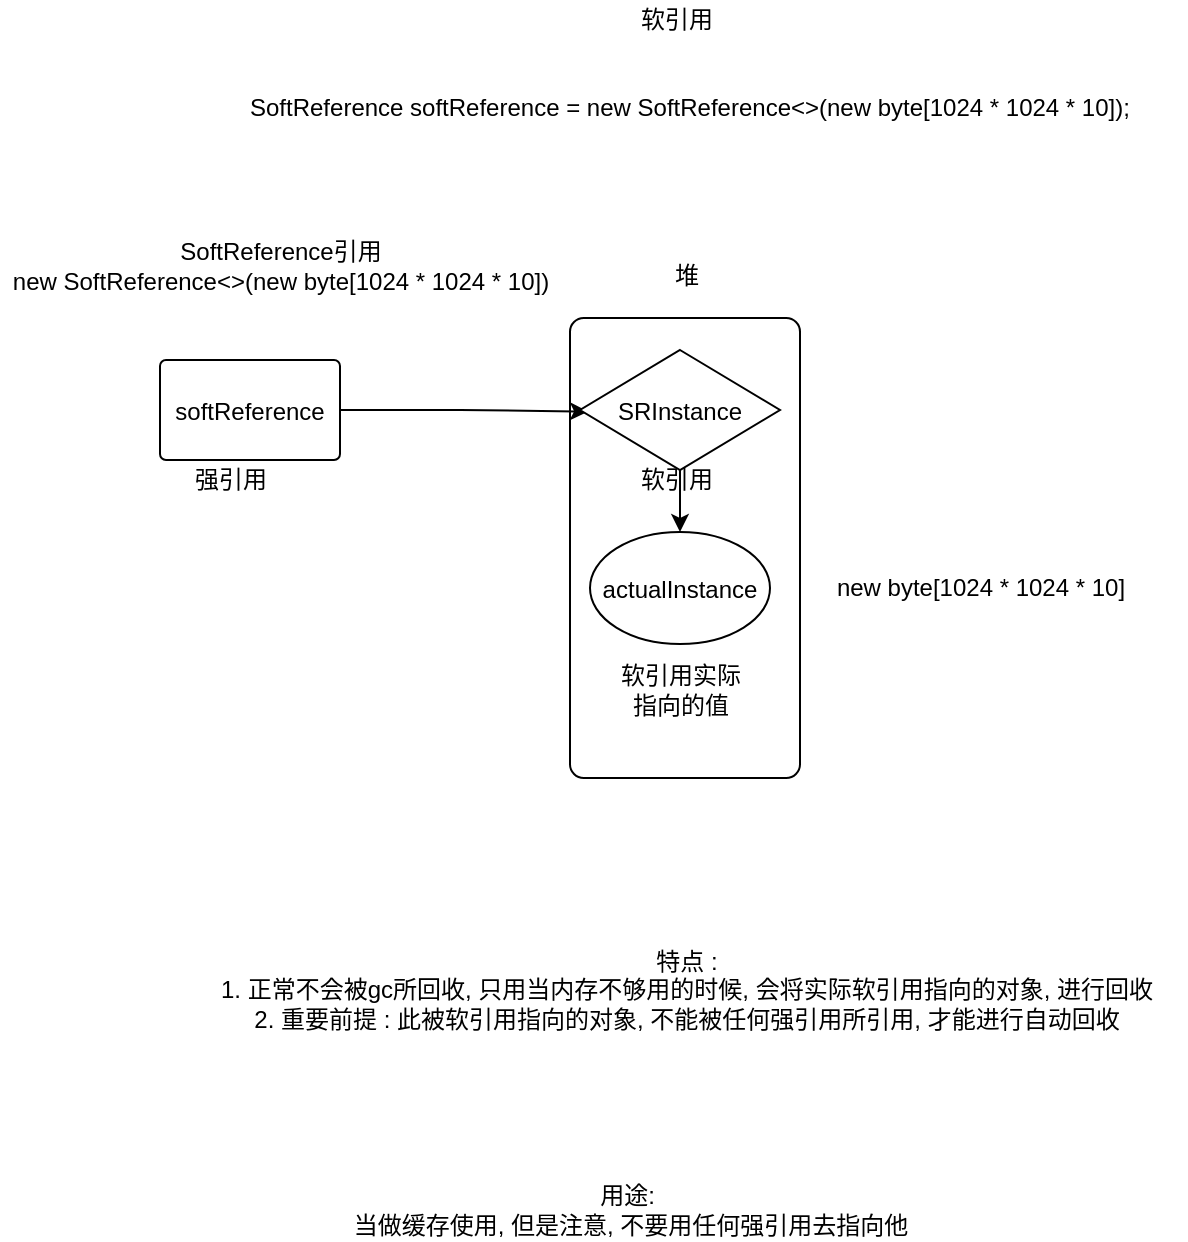 <mxfile version="22.0.0" type="github">
  <diagram name="第 1 页" id="CeWqWtpEDRittOgwGV-q">
    <mxGraphModel dx="1439" dy="759" grid="1" gridSize="10" guides="1" tooltips="1" connect="1" arrows="1" fold="1" page="1" pageScale="1" pageWidth="827" pageHeight="1169" math="0" shadow="0">
      <root>
        <mxCell id="0" />
        <mxCell id="1" parent="0" />
        <mxCell id="HT1z858BzpoxHGxtMuDt-1" value="" style="shape=mxgraph.flowchart.process;" vertex="1" parent="1">
          <mxGeometry x="355" y="449" width="115" height="230" as="geometry" />
        </mxCell>
        <mxCell id="HT1z858BzpoxHGxtMuDt-2" style="edgeStyle=orthogonalEdgeStyle;rounded=0;orthogonalLoop=1;jettySize=auto;html=1;entryX=0.04;entryY=0.513;entryDx=0;entryDy=0;entryPerimeter=0;" edge="1" parent="1" source="HT1z858BzpoxHGxtMuDt-3" target="HT1z858BzpoxHGxtMuDt-8">
          <mxGeometry relative="1" as="geometry" />
        </mxCell>
        <mxCell id="HT1z858BzpoxHGxtMuDt-3" value="softReference" style="shape=mxgraph.flowchart.process;" vertex="1" parent="1">
          <mxGeometry x="150" y="470" width="90" height="50" as="geometry" />
        </mxCell>
        <mxCell id="HT1z858BzpoxHGxtMuDt-4" value="SoftReference&lt;byte[]&gt; softReference = new SoftReference&lt;&gt;(new byte[1024 * 1024 * 10]);" style="text;html=1;" vertex="1" parent="1">
          <mxGeometry x="193" y="330" width="470" height="30" as="geometry" />
        </mxCell>
        <mxCell id="HT1z858BzpoxHGxtMuDt-5" value="软引用" style="text;html=1;align=center;verticalAlign=middle;resizable=0;points=[];autosize=1;" vertex="1" parent="1">
          <mxGeometry x="383" y="290" width="50" height="20" as="geometry" />
        </mxCell>
        <mxCell id="HT1z858BzpoxHGxtMuDt-6" value="强引用" style="text;html=1;align=center;verticalAlign=middle;resizable=0;points=[];autosize=1;" vertex="1" parent="1">
          <mxGeometry x="160" y="520" width="50" height="20" as="geometry" />
        </mxCell>
        <mxCell id="HT1z858BzpoxHGxtMuDt-7" style="edgeStyle=orthogonalEdgeStyle;rounded=0;orthogonalLoop=1;jettySize=auto;html=1;" edge="1" parent="1" source="HT1z858BzpoxHGxtMuDt-8" target="HT1z858BzpoxHGxtMuDt-11">
          <mxGeometry relative="1" as="geometry" />
        </mxCell>
        <mxCell id="HT1z858BzpoxHGxtMuDt-8" value="SRInstance" style="shape=mxgraph.flowchart.decision;" vertex="1" parent="1">
          <mxGeometry x="360" y="465" width="100" height="60" as="geometry" />
        </mxCell>
        <mxCell id="HT1z858BzpoxHGxtMuDt-9" value="软引用" style="text;html=1;align=center;verticalAlign=middle;resizable=0;points=[];autosize=1;" vertex="1" parent="1">
          <mxGeometry x="383" y="520" width="50" height="20" as="geometry" />
        </mxCell>
        <mxCell id="HT1z858BzpoxHGxtMuDt-10" value="软引用实际&lt;br&gt;指向的值" style="text;html=1;align=center;verticalAlign=middle;resizable=0;points=[];autosize=1;" vertex="1" parent="1">
          <mxGeometry x="370" y="620" width="80" height="30" as="geometry" />
        </mxCell>
        <mxCell id="HT1z858BzpoxHGxtMuDt-11" value="actualInstance" style="shape=mxgraph.flowchart.start_1;" vertex="1" parent="1">
          <mxGeometry x="365" y="556" width="90" height="56" as="geometry" />
        </mxCell>
        <mxCell id="HT1z858BzpoxHGxtMuDt-12" value="堆" style="text;html=1;align=center;verticalAlign=middle;resizable=0;points=[];autosize=1;" vertex="1" parent="1">
          <mxGeometry x="398" y="418" width="30" height="20" as="geometry" />
        </mxCell>
        <mxCell id="HT1z858BzpoxHGxtMuDt-13" value="&lt;span style=&quot;text-align: left&quot;&gt;new byte[1024 * 1024 * 10]&lt;/span&gt;" style="text;html=1;align=center;verticalAlign=middle;resizable=0;points=[];autosize=1;" vertex="1" parent="1">
          <mxGeometry x="480" y="574" width="160" height="20" as="geometry" />
        </mxCell>
        <mxCell id="HT1z858BzpoxHGxtMuDt-14" value="SoftReference引用&lt;br&gt;&lt;span style=&quot;text-align: left&quot;&gt;new SoftReference&amp;lt;&amp;gt;(new byte[1024 * 1024 * 10])&lt;/span&gt;" style="text;html=1;align=center;verticalAlign=middle;resizable=0;points=[];autosize=1;" vertex="1" parent="1">
          <mxGeometry x="70" y="408" width="280" height="30" as="geometry" />
        </mxCell>
        <mxCell id="HT1z858BzpoxHGxtMuDt-15" value="特点 :&lt;br&gt;1. 正常不会被gc所回收, 只用当内存不够用的时候, 会将实际软引用指向的对象, 进行回收&lt;br&gt;2. 重要前提 : 此被软引用指向的对象, 不能被任何强引用所引用, 才能进行自动回收" style="text;html=1;align=center;verticalAlign=middle;resizable=0;points=[];autosize=1;" vertex="1" parent="1">
          <mxGeometry x="172.5" y="760" width="480" height="50" as="geometry" />
        </mxCell>
        <mxCell id="HT1z858BzpoxHGxtMuDt-16" value="用途:&amp;nbsp;&lt;br&gt;当做缓存使用, 但是注意, 不要用任何强引用去指向他" style="text;html=1;align=center;verticalAlign=middle;resizable=0;points=[];autosize=1;" vertex="1" parent="1">
          <mxGeometry x="240" y="880" width="290" height="30" as="geometry" />
        </mxCell>
      </root>
    </mxGraphModel>
  </diagram>
</mxfile>
